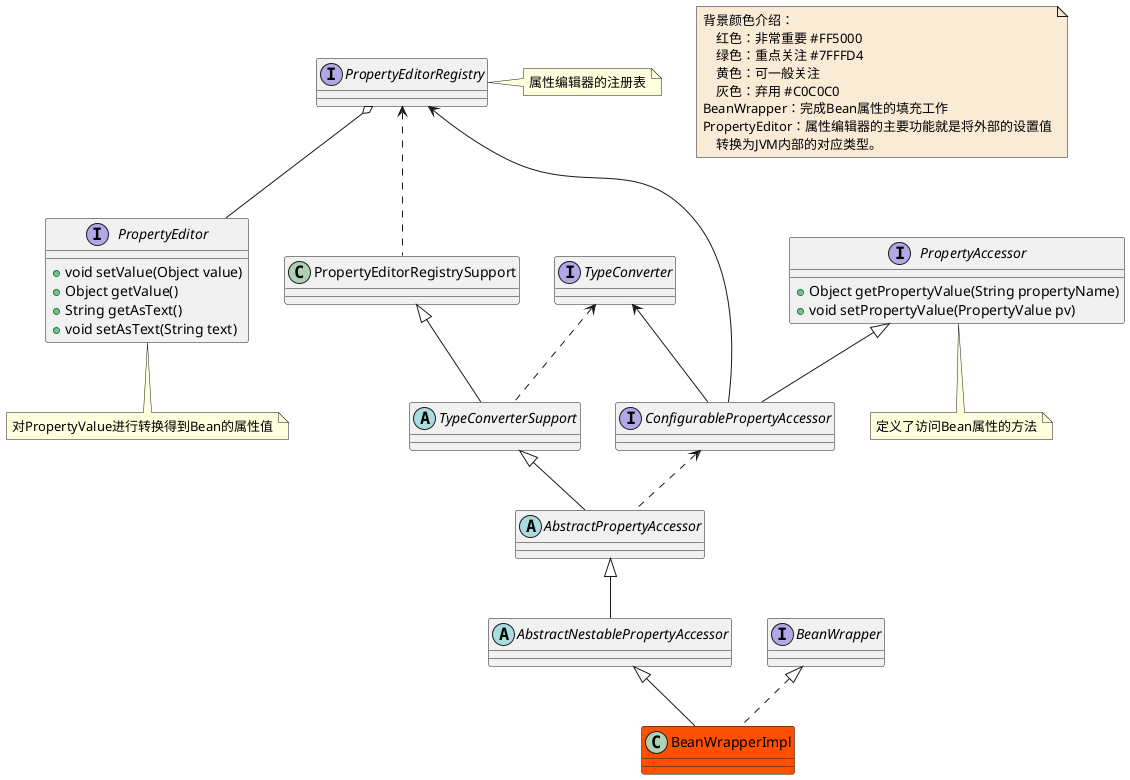 @startuml

note  as N1 #FAEBD7
    背景颜色介绍：
        红色：非常重要 #FF5000
        绿色：重点关注 #7FFFD4
        黄色：可一般关注
        灰色：弃用 #C0C0C0
    BeanWrapper：完成Bean属性的填充工作
    PropertyEditor：属性编辑器的主要功能就是将外部的设置值
        转换为JVM内部的对应类型。
end note





interface BeanWrapper
class BeanWrapperImpl #FF5000

interface PropertyAccessor
PropertyAccessor : +Object getPropertyValue(String propertyName)
PropertyAccessor : +void setPropertyValue(PropertyValue pv)
note bottom : 定义了访问Bean属性的方法
interface ConfigurablePropertyAccessor
abstract class AbstractNestablePropertyAccessor
abstract class AbstractPropertyAccessor

interface PropertyEditor
PropertyEditor : +void setValue(Object value)
PropertyEditor : +Object getValue()
PropertyEditor : +String getAsText()
PropertyEditor : +void setAsText(String text)
note bottom : 对PropertyValue进行转换得到Bean的属性值

interface PropertyEditorRegistry
note right : 属性编辑器的注册表
class PropertyEditorRegistrySupport


interface TypeConverter
abstract class TypeConverterSupport


AbstractNestablePropertyAccessor <|-- BeanWrapperImpl


AbstractPropertyAccessor <|-- AbstractNestablePropertyAccessor


BeanWrapper <|.. BeanWrapperImpl


ConfigurablePropertyAccessor <.. AbstractPropertyAccessor


PropertyAccessor <|-- ConfigurablePropertyAccessor


PropertyEditorRegistry <--  ConfigurablePropertyAccessor
PropertyEditorRegistry o-- PropertyEditor
PropertyEditorRegistry <..  PropertyEditorRegistrySupport


PropertyEditorRegistrySupport <|-- TypeConverterSupport

TypeConverter <-- ConfigurablePropertyAccessor
TypeConverter <.. TypeConverterSupport


TypeConverterSupport <|-- AbstractPropertyAccessor




@enduml